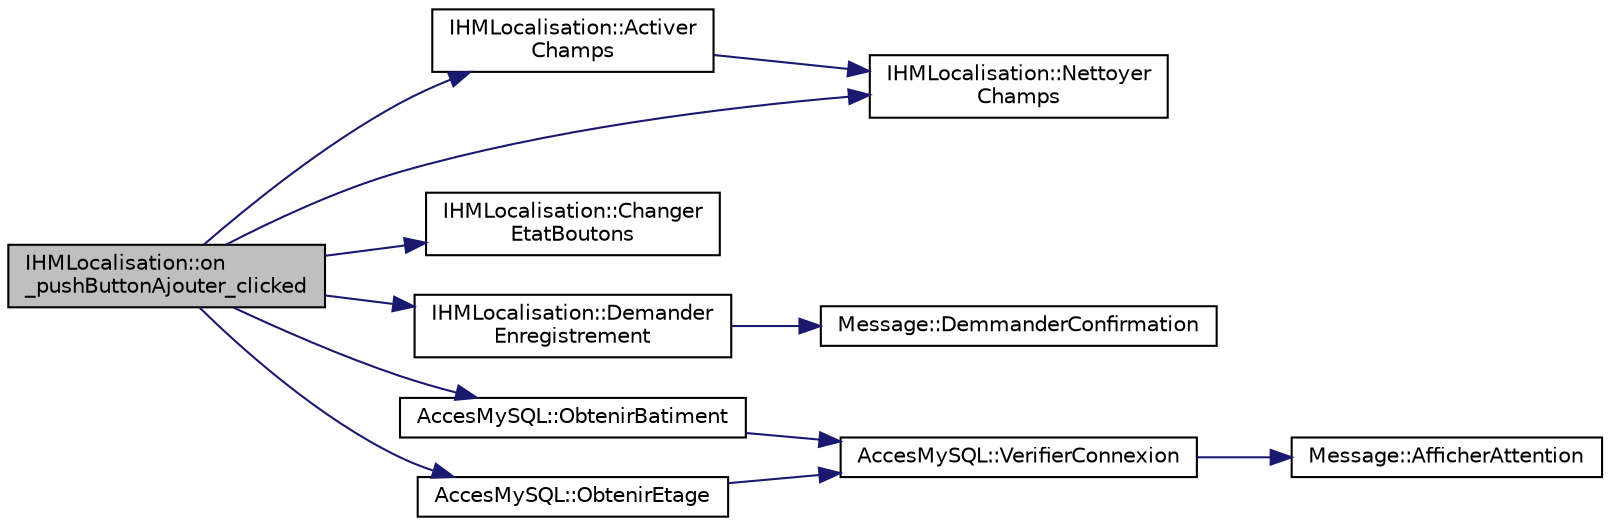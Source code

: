 digraph "IHMLocalisation::on_pushButtonAjouter_clicked"
{
 // LATEX_PDF_SIZE
  edge [fontname="Helvetica",fontsize="10",labelfontname="Helvetica",labelfontsize="10"];
  node [fontname="Helvetica",fontsize="10",shape=record];
  rankdir="LR";
  Node1 [label="IHMLocalisation::on\l_pushButtonAjouter_clicked",height=0.2,width=0.4,color="black", fillcolor="grey75", style="filled", fontcolor="black",tooltip=" "];
  Node1 -> Node2 [color="midnightblue",fontsize="10",style="solid",fontname="Helvetica"];
  Node2 [label="IHMLocalisation::Activer\lChamps",height=0.2,width=0.4,color="black", fillcolor="white", style="filled",URL="$class_i_h_m_localisation.html#a7b74cfeadebe880f4a5b1a6bb5c5653e",tooltip=" "];
  Node2 -> Node3 [color="midnightblue",fontsize="10",style="solid",fontname="Helvetica"];
  Node3 [label="IHMLocalisation::Nettoyer\lChamps",height=0.2,width=0.4,color="black", fillcolor="white", style="filled",URL="$class_i_h_m_localisation.html#aff1c4b3ac7e30aea55501061d1293a55",tooltip=" "];
  Node1 -> Node4 [color="midnightblue",fontsize="10",style="solid",fontname="Helvetica"];
  Node4 [label="IHMLocalisation::Changer\lEtatBoutons",height=0.2,width=0.4,color="black", fillcolor="white", style="filled",URL="$class_i_h_m_localisation.html#a7d48d2dac7f88d1bea43b67c261da7ac",tooltip=" "];
  Node1 -> Node5 [color="midnightblue",fontsize="10",style="solid",fontname="Helvetica"];
  Node5 [label="IHMLocalisation::Demander\lEnregistrement",height=0.2,width=0.4,color="black", fillcolor="white", style="filled",URL="$class_i_h_m_localisation.html#ac3983ed60a587f83bd23df1ba32c9c42",tooltip="---------------—PRIVATE---------------—///"];
  Node5 -> Node6 [color="midnightblue",fontsize="10",style="solid",fontname="Helvetica"];
  Node6 [label="Message::DemmanderConfirmation",height=0.2,width=0.4,color="black", fillcolor="white", style="filled",URL="$class_message.html#a0c6e95e7b1707ed6ea924f14d5a8943f",tooltip="Message::DemmanderConfirmation."];
  Node1 -> Node3 [color="midnightblue",fontsize="10",style="solid",fontname="Helvetica"];
  Node1 -> Node7 [color="midnightblue",fontsize="10",style="solid",fontname="Helvetica"];
  Node7 [label="AccesMySQL::ObtenirBatiment",height=0.2,width=0.4,color="black", fillcolor="white", style="filled",URL="$class_acces_my_s_q_l.html#aeb54c756172405507b9b5e03607a292c",tooltip=" "];
  Node7 -> Node8 [color="midnightblue",fontsize="10",style="solid",fontname="Helvetica"];
  Node8 [label="AccesMySQL::VerifierConnexion",height=0.2,width=0.4,color="black", fillcolor="white", style="filled",URL="$class_acces_my_s_q_l.html#ae2b42d87939b253b3cccb1a69b49cc51",tooltip=" "];
  Node8 -> Node9 [color="midnightblue",fontsize="10",style="solid",fontname="Helvetica"];
  Node9 [label="Message::AfficherAttention",height=0.2,width=0.4,color="black", fillcolor="white", style="filled",URL="$class_message.html#ac86f47b97c03cd86df0f23a28ea8a0a9",tooltip="Message::AfficherAttention Permet d'afficher l'information passé en paramètre dans un popup avec une ..."];
  Node1 -> Node10 [color="midnightblue",fontsize="10",style="solid",fontname="Helvetica"];
  Node10 [label="AccesMySQL::ObtenirEtage",height=0.2,width=0.4,color="black", fillcolor="white", style="filled",URL="$class_acces_my_s_q_l.html#a5a082bf072fa6dc2aaa4c6f08b9b159c",tooltip=" "];
  Node10 -> Node8 [color="midnightblue",fontsize="10",style="solid",fontname="Helvetica"];
}
